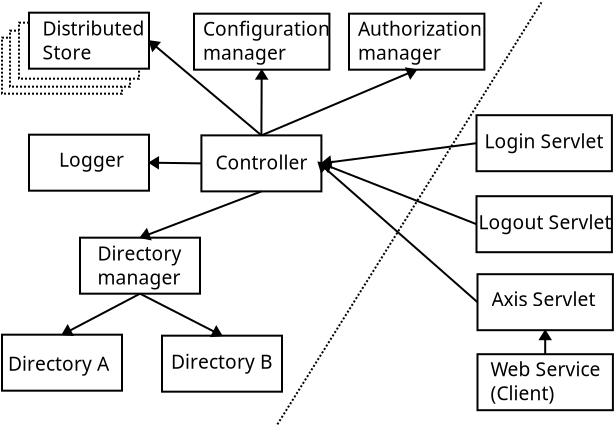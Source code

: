 <?xml version="1.0" encoding="UTF-8"?>
<dia:diagram xmlns:dia="http://www.lysator.liu.se/~alla/dia/">
  <dia:layer name="Background" visible="true">
    <dia:group>
      <dia:object type="Standard - Box" version="0" id="O0">
        <dia:attribute name="obj_pos">
          <dia:point val="10.2,7.05"/>
        </dia:attribute>
        <dia:attribute name="obj_bb">
          <dia:rectangle val="10.15,7;16.25,9.9"/>
        </dia:attribute>
        <dia:attribute name="elem_corner">
          <dia:point val="10.2,7.05"/>
        </dia:attribute>
        <dia:attribute name="elem_width">
          <dia:real val="6"/>
        </dia:attribute>
        <dia:attribute name="elem_height">
          <dia:real val="2.8"/>
        </dia:attribute>
        <dia:attribute name="show_background">
          <dia:boolean val="true"/>
        </dia:attribute>
      </dia:object>
      <dia:object type="Standard - Text" version="0" id="O1">
        <dia:attribute name="obj_pos">
          <dia:point val="10.9,8.75"/>
        </dia:attribute>
        <dia:attribute name="obj_bb">
          <dia:rectangle val="10.9,7.85;15.4,9.35"/>
        </dia:attribute>
        <dia:attribute name="text">
          <dia:composite type="text">
            <dia:attribute name="string">
              <dia:string>#Controller#</dia:string>
            </dia:attribute>
            <dia:attribute name="font">
              <dia:font family="luxi sans" style="0" name="Courier"/>
            </dia:attribute>
            <dia:attribute name="height">
              <dia:real val="1.2"/>
            </dia:attribute>
            <dia:attribute name="pos">
              <dia:point val="10.9,8.75"/>
            </dia:attribute>
            <dia:attribute name="color">
              <dia:color val="#000000"/>
            </dia:attribute>
            <dia:attribute name="alignment">
              <dia:enum val="0"/>
            </dia:attribute>
          </dia:composite>
        </dia:attribute>
      </dia:object>
    </dia:group>
    <dia:group>
      <dia:object type="Standard - Box" version="0" id="O2">
        <dia:attribute name="obj_pos">
          <dia:point val="0.23,2.165"/>
        </dia:attribute>
        <dia:attribute name="obj_bb">
          <dia:rectangle val="0.18,2.115;6.28,5.015"/>
        </dia:attribute>
        <dia:attribute name="elem_corner">
          <dia:point val="0.23,2.165"/>
        </dia:attribute>
        <dia:attribute name="elem_width">
          <dia:real val="6"/>
        </dia:attribute>
        <dia:attribute name="elem_height">
          <dia:real val="2.8"/>
        </dia:attribute>
        <dia:attribute name="show_background">
          <dia:boolean val="true"/>
        </dia:attribute>
        <dia:attribute name="line_style">
          <dia:enum val="4"/>
        </dia:attribute>
      </dia:object>
      <dia:object type="Standard - Box" version="0" id="O3">
        <dia:attribute name="obj_pos">
          <dia:point val="0.63,1.815"/>
        </dia:attribute>
        <dia:attribute name="obj_bb">
          <dia:rectangle val="0.58,1.765;6.68,4.665"/>
        </dia:attribute>
        <dia:attribute name="elem_corner">
          <dia:point val="0.63,1.815"/>
        </dia:attribute>
        <dia:attribute name="elem_width">
          <dia:real val="6"/>
        </dia:attribute>
        <dia:attribute name="elem_height">
          <dia:real val="2.8"/>
        </dia:attribute>
        <dia:attribute name="show_background">
          <dia:boolean val="true"/>
        </dia:attribute>
        <dia:attribute name="line_style">
          <dia:enum val="4"/>
        </dia:attribute>
      </dia:object>
      <dia:object type="Standard - Box" version="0" id="O4">
        <dia:attribute name="obj_pos">
          <dia:point val="1.08,1.415"/>
        </dia:attribute>
        <dia:attribute name="obj_bb">
          <dia:rectangle val="1.03,1.365;7.13,4.265"/>
        </dia:attribute>
        <dia:attribute name="elem_corner">
          <dia:point val="1.08,1.415"/>
        </dia:attribute>
        <dia:attribute name="elem_width">
          <dia:real val="6"/>
        </dia:attribute>
        <dia:attribute name="elem_height">
          <dia:real val="2.8"/>
        </dia:attribute>
        <dia:attribute name="show_background">
          <dia:boolean val="true"/>
        </dia:attribute>
        <dia:attribute name="line_style">
          <dia:enum val="4"/>
        </dia:attribute>
      </dia:object>
      <dia:group>
        <dia:object type="Standard - Box" version="0" id="O5">
          <dia:attribute name="obj_pos">
            <dia:point val="1.58,0.915"/>
          </dia:attribute>
          <dia:attribute name="obj_bb">
            <dia:rectangle val="1.53,0.865;7.63,3.765"/>
          </dia:attribute>
          <dia:attribute name="elem_corner">
            <dia:point val="1.58,0.915"/>
          </dia:attribute>
          <dia:attribute name="elem_width">
            <dia:real val="6"/>
          </dia:attribute>
          <dia:attribute name="elem_height">
            <dia:real val="2.8"/>
          </dia:attribute>
          <dia:attribute name="show_background">
            <dia:boolean val="true"/>
          </dia:attribute>
        </dia:object>
        <dia:object type="Standard - Text" version="0" id="O6">
          <dia:attribute name="obj_pos">
            <dia:point val="2.25,2.05"/>
          </dia:attribute>
          <dia:attribute name="obj_bb">
            <dia:rectangle val="2.25,1.15;7.15,3.85"/>
          </dia:attribute>
          <dia:attribute name="text">
            <dia:composite type="text">
              <dia:attribute name="string">
                <dia:string>#Distributed
Store#</dia:string>
              </dia:attribute>
              <dia:attribute name="font">
                <dia:font family="luxi sans" style="0" name="Courier"/>
              </dia:attribute>
              <dia:attribute name="height">
                <dia:real val="1.2"/>
              </dia:attribute>
              <dia:attribute name="pos">
                <dia:point val="2.25,2.05"/>
              </dia:attribute>
              <dia:attribute name="color">
                <dia:color val="#000000"/>
              </dia:attribute>
              <dia:attribute name="alignment">
                <dia:enum val="0"/>
              </dia:attribute>
            </dia:composite>
          </dia:attribute>
        </dia:object>
      </dia:group>
    </dia:group>
    <dia:group>
      <dia:object type="Standard - Box" version="0" id="O7">
        <dia:attribute name="obj_pos">
          <dia:point val="4.13,12.165"/>
        </dia:attribute>
        <dia:attribute name="obj_bb">
          <dia:rectangle val="4.08,12.115;10.18,15.015"/>
        </dia:attribute>
        <dia:attribute name="elem_corner">
          <dia:point val="4.13,12.165"/>
        </dia:attribute>
        <dia:attribute name="elem_width">
          <dia:real val="6"/>
        </dia:attribute>
        <dia:attribute name="elem_height">
          <dia:real val="2.8"/>
        </dia:attribute>
        <dia:attribute name="show_background">
          <dia:boolean val="true"/>
        </dia:attribute>
      </dia:object>
      <dia:object type="Standard - Text" version="0" id="O8">
        <dia:attribute name="obj_pos">
          <dia:point val="5,13.3"/>
        </dia:attribute>
        <dia:attribute name="obj_bb">
          <dia:rectangle val="5,12.4;9.2,15.1"/>
        </dia:attribute>
        <dia:attribute name="text">
          <dia:composite type="text">
            <dia:attribute name="string">
              <dia:string>#Directory
manager#</dia:string>
            </dia:attribute>
            <dia:attribute name="font">
              <dia:font family="luxi sans" style="0" name="Courier"/>
            </dia:attribute>
            <dia:attribute name="height">
              <dia:real val="1.2"/>
            </dia:attribute>
            <dia:attribute name="pos">
              <dia:point val="5,13.3"/>
            </dia:attribute>
            <dia:attribute name="color">
              <dia:color val="#000000"/>
            </dia:attribute>
            <dia:attribute name="alignment">
              <dia:enum val="0"/>
            </dia:attribute>
          </dia:composite>
        </dia:attribute>
      </dia:object>
    </dia:group>
    <dia:group>
      <dia:object type="Standard - Box" version="0" id="O9">
        <dia:attribute name="obj_pos">
          <dia:point val="8.23,17.065"/>
        </dia:attribute>
        <dia:attribute name="obj_bb">
          <dia:rectangle val="8.18,17.015;14.28,19.915"/>
        </dia:attribute>
        <dia:attribute name="elem_corner">
          <dia:point val="8.23,17.065"/>
        </dia:attribute>
        <dia:attribute name="elem_width">
          <dia:real val="6"/>
        </dia:attribute>
        <dia:attribute name="elem_height">
          <dia:real val="2.8"/>
        </dia:attribute>
        <dia:attribute name="show_background">
          <dia:boolean val="true"/>
        </dia:attribute>
      </dia:object>
      <dia:object type="Standard - Text" version="0" id="O10">
        <dia:attribute name="obj_pos">
          <dia:point val="8.68,18.715"/>
        </dia:attribute>
        <dia:attribute name="obj_bb">
          <dia:rectangle val="8.68,17.815;13.78,19.315"/>
        </dia:attribute>
        <dia:attribute name="text">
          <dia:composite type="text">
            <dia:attribute name="string">
              <dia:string>#Directory B#</dia:string>
            </dia:attribute>
            <dia:attribute name="font">
              <dia:font family="luxi sans" style="0" name="Courier"/>
            </dia:attribute>
            <dia:attribute name="height">
              <dia:real val="1.2"/>
            </dia:attribute>
            <dia:attribute name="pos">
              <dia:point val="8.68,18.715"/>
            </dia:attribute>
            <dia:attribute name="color">
              <dia:color val="#000000"/>
            </dia:attribute>
            <dia:attribute name="alignment">
              <dia:enum val="0"/>
            </dia:attribute>
          </dia:composite>
        </dia:attribute>
      </dia:object>
    </dia:group>
    <dia:group>
      <dia:object type="Standard - Box" version="0" id="O11">
        <dia:attribute name="obj_pos">
          <dia:point val="9.83,0.965"/>
        </dia:attribute>
        <dia:attribute name="obj_bb">
          <dia:rectangle val="9.78,0.915;16.65,3.815"/>
        </dia:attribute>
        <dia:attribute name="elem_corner">
          <dia:point val="9.83,0.965"/>
        </dia:attribute>
        <dia:attribute name="elem_width">
          <dia:real val="6.77"/>
        </dia:attribute>
        <dia:attribute name="elem_height">
          <dia:real val="2.8"/>
        </dia:attribute>
        <dia:attribute name="show_background">
          <dia:boolean val="true"/>
        </dia:attribute>
      </dia:object>
      <dia:object type="Standard - Text" version="0" id="O12">
        <dia:attribute name="obj_pos">
          <dia:point val="10.28,2.065"/>
        </dia:attribute>
        <dia:attribute name="obj_bb">
          <dia:rectangle val="10.28,1.165;16.28,3.865"/>
        </dia:attribute>
        <dia:attribute name="text">
          <dia:composite type="text">
            <dia:attribute name="string">
              <dia:string>#Configuration
manager#</dia:string>
            </dia:attribute>
            <dia:attribute name="font">
              <dia:font family="luxi sans" style="0" name="Courier"/>
            </dia:attribute>
            <dia:attribute name="height">
              <dia:real val="1.2"/>
            </dia:attribute>
            <dia:attribute name="pos">
              <dia:point val="10.28,2.065"/>
            </dia:attribute>
            <dia:attribute name="color">
              <dia:color val="#000000"/>
            </dia:attribute>
            <dia:attribute name="alignment">
              <dia:enum val="0"/>
            </dia:attribute>
          </dia:composite>
        </dia:attribute>
      </dia:object>
    </dia:group>
    <dia:group>
      <dia:object type="Standard - Box" version="0" id="O13">
        <dia:attribute name="obj_pos">
          <dia:point val="17.58,0.965"/>
        </dia:attribute>
        <dia:attribute name="obj_bb">
          <dia:rectangle val="17.53,0.915;24.4,3.815"/>
        </dia:attribute>
        <dia:attribute name="elem_corner">
          <dia:point val="17.58,0.965"/>
        </dia:attribute>
        <dia:attribute name="elem_width">
          <dia:real val="6.77"/>
        </dia:attribute>
        <dia:attribute name="elem_height">
          <dia:real val="2.8"/>
        </dia:attribute>
        <dia:attribute name="show_background">
          <dia:boolean val="true"/>
        </dia:attribute>
      </dia:object>
      <dia:object type="Standard - Text" version="0" id="O14">
        <dia:attribute name="obj_pos">
          <dia:point val="18.03,2.065"/>
        </dia:attribute>
        <dia:attribute name="obj_bb">
          <dia:rectangle val="18.03,1.165;23.93,3.865"/>
        </dia:attribute>
        <dia:attribute name="text">
          <dia:composite type="text">
            <dia:attribute name="string">
              <dia:string>#Authorization
manager#</dia:string>
            </dia:attribute>
            <dia:attribute name="font">
              <dia:font family="luxi sans" style="0" name="Courier"/>
            </dia:attribute>
            <dia:attribute name="height">
              <dia:real val="1.2"/>
            </dia:attribute>
            <dia:attribute name="pos">
              <dia:point val="18.03,2.065"/>
            </dia:attribute>
            <dia:attribute name="color">
              <dia:color val="#000000"/>
            </dia:attribute>
            <dia:attribute name="alignment">
              <dia:enum val="0"/>
            </dia:attribute>
          </dia:composite>
        </dia:attribute>
      </dia:object>
    </dia:group>
    <dia:group>
      <dia:object type="Standard - Box" version="0" id="O15">
        <dia:attribute name="obj_pos">
          <dia:point val="1.58,7.015"/>
        </dia:attribute>
        <dia:attribute name="obj_bb">
          <dia:rectangle val="1.53,6.965;7.63,9.865"/>
        </dia:attribute>
        <dia:attribute name="elem_corner">
          <dia:point val="1.58,7.015"/>
        </dia:attribute>
        <dia:attribute name="elem_width">
          <dia:real val="6"/>
        </dia:attribute>
        <dia:attribute name="elem_height">
          <dia:real val="2.8"/>
        </dia:attribute>
        <dia:attribute name="show_background">
          <dia:boolean val="true"/>
        </dia:attribute>
      </dia:object>
      <dia:object type="Standard - Text" version="0" id="O16">
        <dia:attribute name="obj_pos">
          <dia:point val="3.08,8.615"/>
        </dia:attribute>
        <dia:attribute name="obj_bb">
          <dia:rectangle val="3.08,7.715;6.18,9.215"/>
        </dia:attribute>
        <dia:attribute name="text">
          <dia:composite type="text">
            <dia:attribute name="string">
              <dia:string>#Logger#</dia:string>
            </dia:attribute>
            <dia:attribute name="font">
              <dia:font family="luxi sans" style="0" name="Courier"/>
            </dia:attribute>
            <dia:attribute name="height">
              <dia:real val="1.2"/>
            </dia:attribute>
            <dia:attribute name="pos">
              <dia:point val="3.08,8.615"/>
            </dia:attribute>
            <dia:attribute name="color">
              <dia:color val="#000000"/>
            </dia:attribute>
            <dia:attribute name="alignment">
              <dia:enum val="0"/>
            </dia:attribute>
          </dia:composite>
        </dia:attribute>
      </dia:object>
    </dia:group>
    <dia:group>
      <dia:object type="Standard - Box" version="0" id="O17">
        <dia:attribute name="obj_pos">
          <dia:point val="0.23,17.015"/>
        </dia:attribute>
        <dia:attribute name="obj_bb">
          <dia:rectangle val="0.18,16.965;6.28,19.865"/>
        </dia:attribute>
        <dia:attribute name="elem_corner">
          <dia:point val="0.23,17.015"/>
        </dia:attribute>
        <dia:attribute name="elem_width">
          <dia:real val="6"/>
        </dia:attribute>
        <dia:attribute name="elem_height">
          <dia:real val="2.8"/>
        </dia:attribute>
        <dia:attribute name="show_background">
          <dia:boolean val="true"/>
        </dia:attribute>
      </dia:object>
      <dia:object type="Standard - Text" version="0" id="O18">
        <dia:attribute name="obj_pos">
          <dia:point val="0.53,18.815"/>
        </dia:attribute>
        <dia:attribute name="obj_bb">
          <dia:rectangle val="0.53,17.915;5.63,19.415"/>
        </dia:attribute>
        <dia:attribute name="text">
          <dia:composite type="text">
            <dia:attribute name="string">
              <dia:string>#Directory A#</dia:string>
            </dia:attribute>
            <dia:attribute name="font">
              <dia:font family="luxi sans" style="0" name="Courier"/>
            </dia:attribute>
            <dia:attribute name="height">
              <dia:real val="1.2"/>
            </dia:attribute>
            <dia:attribute name="pos">
              <dia:point val="0.53,18.815"/>
            </dia:attribute>
            <dia:attribute name="color">
              <dia:color val="#000000"/>
            </dia:attribute>
            <dia:attribute name="alignment">
              <dia:enum val="0"/>
            </dia:attribute>
          </dia:composite>
        </dia:attribute>
      </dia:object>
    </dia:group>
    <dia:object type="Standard - Line" version="0" id="O19">
      <dia:attribute name="obj_pos">
        <dia:point val="14,21.5"/>
      </dia:attribute>
      <dia:attribute name="obj_bb">
        <dia:rectangle val="13.931,0.331;27.269,21.569"/>
      </dia:attribute>
      <dia:attribute name="conn_endpoints">
        <dia:point val="14,21.5"/>
        <dia:point val="27.2,0.4"/>
      </dia:attribute>
      <dia:attribute name="numcp">
        <dia:int val="1"/>
      </dia:attribute>
      <dia:attribute name="line_style">
        <dia:enum val="4"/>
      </dia:attribute>
    </dia:object>
    <dia:object type="Standard - Line" version="0" id="O20">
      <dia:attribute name="obj_pos">
        <dia:point val="7.13,14.965"/>
      </dia:attribute>
      <dia:attribute name="obj_bb">
        <dia:rectangle val="7.063,14.898;11.502,17.533"/>
      </dia:attribute>
      <dia:attribute name="conn_endpoints">
        <dia:point val="7.13,14.965"/>
        <dia:point val="11.23,17.065"/>
      </dia:attribute>
      <dia:attribute name="numcp">
        <dia:int val="1"/>
      </dia:attribute>
      <dia:attribute name="end_arrow">
        <dia:enum val="3"/>
      </dia:attribute>
      <dia:attribute name="end_arrow_length">
        <dia:real val="0.4"/>
      </dia:attribute>
      <dia:attribute name="end_arrow_width">
        <dia:real val="0.5"/>
      </dia:attribute>
      <dia:connections>
        <dia:connection handle="0" to="O7" connection="6"/>
        <dia:connection handle="1" to="O9" connection="1"/>
      </dia:connections>
    </dia:object>
    <dia:object type="Standard - Line" version="0" id="O21">
      <dia:attribute name="obj_pos">
        <dia:point val="10.2,8.45"/>
      </dia:attribute>
      <dia:attribute name="obj_bb">
        <dia:rectangle val="7.523,7.914;10.251,8.916"/>
      </dia:attribute>
      <dia:attribute name="conn_endpoints">
        <dia:point val="10.2,8.45"/>
        <dia:point val="7.58,8.415"/>
      </dia:attribute>
      <dia:attribute name="numcp">
        <dia:int val="1"/>
      </dia:attribute>
      <dia:attribute name="end_arrow">
        <dia:enum val="3"/>
      </dia:attribute>
      <dia:attribute name="end_arrow_length">
        <dia:real val="0.4"/>
      </dia:attribute>
      <dia:attribute name="end_arrow_width">
        <dia:real val="0.5"/>
      </dia:attribute>
      <dia:connections>
        <dia:connection handle="0" to="O0" connection="3"/>
        <dia:connection handle="1" to="O15" connection="4"/>
      </dia:connections>
    </dia:object>
    <dia:object type="Standard - Line" version="0" id="O22">
      <dia:attribute name="obj_pos">
        <dia:point val="13.2,9.85"/>
      </dia:attribute>
      <dia:attribute name="obj_bb">
        <dia:rectangle val="6.905,9.785;13.264,12.65"/>
      </dia:attribute>
      <dia:attribute name="conn_endpoints">
        <dia:point val="13.2,9.85"/>
        <dia:point val="7.13,12.165"/>
      </dia:attribute>
      <dia:attribute name="numcp">
        <dia:int val="1"/>
      </dia:attribute>
      <dia:attribute name="end_arrow">
        <dia:enum val="3"/>
      </dia:attribute>
      <dia:attribute name="end_arrow_length">
        <dia:real val="0.4"/>
      </dia:attribute>
      <dia:attribute name="end_arrow_width">
        <dia:real val="0.5"/>
      </dia:attribute>
      <dia:connections>
        <dia:connection handle="0" to="O0" connection="6"/>
        <dia:connection handle="1" to="O7" connection="1"/>
      </dia:connections>
    </dia:object>
    <dia:object type="Standard - Line" version="0" id="O23">
      <dia:attribute name="obj_pos">
        <dia:point val="7.13,14.965"/>
      </dia:attribute>
      <dia:attribute name="obj_bb">
        <dia:rectangle val="2.953,14.898;7.198,17.481"/>
      </dia:attribute>
      <dia:attribute name="conn_endpoints">
        <dia:point val="7.13,14.965"/>
        <dia:point val="3.23,17.015"/>
      </dia:attribute>
      <dia:attribute name="numcp">
        <dia:int val="1"/>
      </dia:attribute>
      <dia:attribute name="end_arrow">
        <dia:enum val="3"/>
      </dia:attribute>
      <dia:attribute name="end_arrow_length">
        <dia:real val="0.4"/>
      </dia:attribute>
      <dia:attribute name="end_arrow_width">
        <dia:real val="0.5"/>
      </dia:attribute>
      <dia:connections>
        <dia:connection handle="0" to="O7" connection="6"/>
        <dia:connection handle="1" to="O17" connection="1"/>
      </dia:connections>
    </dia:object>
    <dia:object type="Standard - Line" version="0" id="O24">
      <dia:attribute name="obj_pos">
        <dia:point val="13.2,7.05"/>
      </dia:attribute>
      <dia:attribute name="obj_bb">
        <dia:rectangle val="12.715,3.713;13.715,7.1"/>
      </dia:attribute>
      <dia:attribute name="conn_endpoints">
        <dia:point val="13.2,7.05"/>
        <dia:point val="13.215,3.765"/>
      </dia:attribute>
      <dia:attribute name="numcp">
        <dia:int val="1"/>
      </dia:attribute>
      <dia:attribute name="end_arrow">
        <dia:enum val="3"/>
      </dia:attribute>
      <dia:attribute name="end_arrow_length">
        <dia:real val="0.4"/>
      </dia:attribute>
      <dia:attribute name="end_arrow_width">
        <dia:real val="0.5"/>
      </dia:attribute>
      <dia:connections>
        <dia:connection handle="0" to="O0" connection="1"/>
        <dia:connection handle="1" to="O11" connection="6"/>
      </dia:connections>
    </dia:object>
    <dia:object type="Standard - Line" version="0" id="O25">
      <dia:attribute name="obj_pos">
        <dia:point val="13.2,7.05"/>
      </dia:attribute>
      <dia:attribute name="obj_bb">
        <dia:rectangle val="13.134,3.285;21.206,7.116"/>
      </dia:attribute>
      <dia:attribute name="conn_endpoints">
        <dia:point val="13.2,7.05"/>
        <dia:point val="20.965,3.765"/>
      </dia:attribute>
      <dia:attribute name="numcp">
        <dia:int val="1"/>
      </dia:attribute>
      <dia:attribute name="end_arrow">
        <dia:enum val="3"/>
      </dia:attribute>
      <dia:attribute name="end_arrow_length">
        <dia:real val="0.4"/>
      </dia:attribute>
      <dia:attribute name="end_arrow_width">
        <dia:real val="0.5"/>
      </dia:attribute>
      <dia:connections>
        <dia:connection handle="0" to="O0" connection="1"/>
        <dia:connection handle="1" to="O13" connection="6"/>
      </dia:connections>
    </dia:object>
    <dia:object type="Standard - Line" version="0" id="O26">
      <dia:attribute name="obj_pos">
        <dia:point val="13.2,7.05"/>
      </dia:attribute>
      <dia:attribute name="obj_bb">
        <dia:rectangle val="7.22,1.9;13.271,7.12"/>
      </dia:attribute>
      <dia:attribute name="conn_endpoints">
        <dia:point val="13.2,7.05"/>
        <dia:point val="7.58,2.315"/>
      </dia:attribute>
      <dia:attribute name="numcp">
        <dia:int val="1"/>
      </dia:attribute>
      <dia:attribute name="end_arrow">
        <dia:enum val="3"/>
      </dia:attribute>
      <dia:attribute name="end_arrow_length">
        <dia:real val="0.4"/>
      </dia:attribute>
      <dia:attribute name="end_arrow_width">
        <dia:real val="0.5"/>
      </dia:attribute>
      <dia:connections>
        <dia:connection handle="0" to="O0" connection="1"/>
        <dia:connection handle="1" to="O5" connection="4"/>
      </dia:connections>
    </dia:object>
    <dia:group>
      <dia:object type="Standard - Box" version="0" id="O27">
        <dia:attribute name="obj_pos">
          <dia:point val="24.005,17.991"/>
        </dia:attribute>
        <dia:attribute name="obj_bb">
          <dia:rectangle val="23.955,17.941;30.825,20.841"/>
        </dia:attribute>
        <dia:attribute name="elem_corner">
          <dia:point val="24.005,17.991"/>
        </dia:attribute>
        <dia:attribute name="elem_width">
          <dia:real val="6.77"/>
        </dia:attribute>
        <dia:attribute name="elem_height">
          <dia:real val="2.8"/>
        </dia:attribute>
        <dia:attribute name="show_background">
          <dia:boolean val="true"/>
        </dia:attribute>
      </dia:object>
      <dia:object type="Standard - Text" version="0" id="O28">
        <dia:attribute name="obj_pos">
          <dia:point val="24.655,19.091"/>
        </dia:attribute>
        <dia:attribute name="obj_bb">
          <dia:rectangle val="24.655,18.191;30.255,20.891"/>
        </dia:attribute>
        <dia:attribute name="text">
          <dia:composite type="text">
            <dia:attribute name="string">
              <dia:string>#Web Service
(Client)#</dia:string>
            </dia:attribute>
            <dia:attribute name="font">
              <dia:font family="luxi sans" style="0" name="Courier"/>
            </dia:attribute>
            <dia:attribute name="height">
              <dia:real val="1.2"/>
            </dia:attribute>
            <dia:attribute name="pos">
              <dia:point val="24.655,19.091"/>
            </dia:attribute>
            <dia:attribute name="color">
              <dia:color val="#000000"/>
            </dia:attribute>
            <dia:attribute name="alignment">
              <dia:enum val="0"/>
            </dia:attribute>
          </dia:composite>
        </dia:attribute>
      </dia:object>
    </dia:group>
    <dia:group>
      <dia:object type="Standard - Box" version="0" id="O29">
        <dia:attribute name="obj_pos">
          <dia:point val="24.005,13.991"/>
        </dia:attribute>
        <dia:attribute name="obj_bb">
          <dia:rectangle val="23.955,13.941;30.825,16.841"/>
        </dia:attribute>
        <dia:attribute name="elem_corner">
          <dia:point val="24.005,13.991"/>
        </dia:attribute>
        <dia:attribute name="elem_width">
          <dia:real val="6.77"/>
        </dia:attribute>
        <dia:attribute name="elem_height">
          <dia:real val="2.8"/>
        </dia:attribute>
        <dia:attribute name="show_background">
          <dia:boolean val="true"/>
        </dia:attribute>
      </dia:object>
      <dia:object type="Standard - Text" version="0" id="O30">
        <dia:attribute name="obj_pos">
          <dia:point val="24.705,15.591"/>
        </dia:attribute>
        <dia:attribute name="obj_bb">
          <dia:rectangle val="24.705,14.691;30.005,16.191"/>
        </dia:attribute>
        <dia:attribute name="text">
          <dia:composite type="text">
            <dia:attribute name="string">
              <dia:string>#Axis Servlet#</dia:string>
            </dia:attribute>
            <dia:attribute name="font">
              <dia:font family="luxi sans" style="0" name="Courier"/>
            </dia:attribute>
            <dia:attribute name="height">
              <dia:real val="1.2"/>
            </dia:attribute>
            <dia:attribute name="pos">
              <dia:point val="24.705,15.591"/>
            </dia:attribute>
            <dia:attribute name="color">
              <dia:color val="#000000"/>
            </dia:attribute>
            <dia:attribute name="alignment">
              <dia:enum val="0"/>
            </dia:attribute>
          </dia:composite>
        </dia:attribute>
      </dia:object>
    </dia:group>
    <dia:group>
      <dia:object type="Standard - Box" version="0" id="O31">
        <dia:attribute name="obj_pos">
          <dia:point val="23.955,10.091"/>
        </dia:attribute>
        <dia:attribute name="obj_bb">
          <dia:rectangle val="23.905,10.041;30.775,12.941"/>
        </dia:attribute>
        <dia:attribute name="elem_corner">
          <dia:point val="23.955,10.091"/>
        </dia:attribute>
        <dia:attribute name="elem_width">
          <dia:real val="6.77"/>
        </dia:attribute>
        <dia:attribute name="elem_height">
          <dia:real val="2.8"/>
        </dia:attribute>
        <dia:attribute name="show_background">
          <dia:boolean val="true"/>
        </dia:attribute>
      </dia:object>
      <dia:object type="Standard - Text" version="0" id="O32">
        <dia:attribute name="obj_pos">
          <dia:point val="24.055,11.741"/>
        </dia:attribute>
        <dia:attribute name="obj_bb">
          <dia:rectangle val="24.055,10.841;30.605,12.341"/>
        </dia:attribute>
        <dia:attribute name="text">
          <dia:composite type="text">
            <dia:attribute name="string">
              <dia:string>#Logout Servlet#</dia:string>
            </dia:attribute>
            <dia:attribute name="font">
              <dia:font family="luxi sans" style="0" name="Courier"/>
            </dia:attribute>
            <dia:attribute name="height">
              <dia:real val="1.2"/>
            </dia:attribute>
            <dia:attribute name="pos">
              <dia:point val="24.055,11.741"/>
            </dia:attribute>
            <dia:attribute name="color">
              <dia:color val="#000000"/>
            </dia:attribute>
            <dia:attribute name="alignment">
              <dia:enum val="0"/>
            </dia:attribute>
          </dia:composite>
        </dia:attribute>
      </dia:object>
    </dia:group>
    <dia:group>
      <dia:object type="Standard - Box" version="0" id="O33">
        <dia:attribute name="obj_pos">
          <dia:point val="23.955,6.041"/>
        </dia:attribute>
        <dia:attribute name="obj_bb">
          <dia:rectangle val="23.905,5.991;30.775,8.891"/>
        </dia:attribute>
        <dia:attribute name="elem_corner">
          <dia:point val="23.955,6.041"/>
        </dia:attribute>
        <dia:attribute name="elem_width">
          <dia:real val="6.77"/>
        </dia:attribute>
        <dia:attribute name="elem_height">
          <dia:real val="2.8"/>
        </dia:attribute>
        <dia:attribute name="show_background">
          <dia:boolean val="true"/>
        </dia:attribute>
      </dia:object>
      <dia:object type="Standard - Text" version="0" id="O34">
        <dia:attribute name="obj_pos">
          <dia:point val="24.355,7.691"/>
        </dia:attribute>
        <dia:attribute name="obj_bb">
          <dia:rectangle val="24.355,6.791;30.255,8.291"/>
        </dia:attribute>
        <dia:attribute name="text">
          <dia:composite type="text">
            <dia:attribute name="string">
              <dia:string>#Login Servlet#</dia:string>
            </dia:attribute>
            <dia:attribute name="font">
              <dia:font family="luxi sans" style="0" name="Courier"/>
            </dia:attribute>
            <dia:attribute name="height">
              <dia:real val="1.2"/>
            </dia:attribute>
            <dia:attribute name="pos">
              <dia:point val="24.355,7.691"/>
            </dia:attribute>
            <dia:attribute name="color">
              <dia:color val="#000000"/>
            </dia:attribute>
            <dia:attribute name="alignment">
              <dia:enum val="0"/>
            </dia:attribute>
          </dia:composite>
        </dia:attribute>
      </dia:object>
    </dia:group>
    <dia:object type="Standard - Line" version="0" id="O35">
      <dia:attribute name="obj_pos">
        <dia:point val="23.955,7.441"/>
      </dia:attribute>
      <dia:attribute name="obj_bb">
        <dia:rectangle val="16.086,7.385;24.011,8.952"/>
      </dia:attribute>
      <dia:attribute name="conn_endpoints">
        <dia:point val="23.955,7.441"/>
        <dia:point val="16.2,8.45"/>
      </dia:attribute>
      <dia:attribute name="numcp">
        <dia:int val="1"/>
      </dia:attribute>
      <dia:attribute name="end_arrow">
        <dia:enum val="3"/>
      </dia:attribute>
      <dia:attribute name="end_arrow_length">
        <dia:real val="0.4"/>
      </dia:attribute>
      <dia:attribute name="end_arrow_width">
        <dia:real val="0.5"/>
      </dia:attribute>
      <dia:connections>
        <dia:connection handle="0" to="O33" connection="3"/>
        <dia:connection handle="1" to="O0" connection="4"/>
      </dia:connections>
    </dia:object>
    <dia:object type="Standard - Line" version="0" id="O36">
      <dia:attribute name="obj_pos">
        <dia:point val="23.955,11.491"/>
      </dia:attribute>
      <dia:attribute name="obj_bb">
        <dia:rectangle val="15.971,7.966;24.02,11.556"/>
      </dia:attribute>
      <dia:attribute name="conn_endpoints">
        <dia:point val="23.955,11.491"/>
        <dia:point val="16.2,8.45"/>
      </dia:attribute>
      <dia:attribute name="numcp">
        <dia:int val="1"/>
      </dia:attribute>
      <dia:attribute name="end_arrow">
        <dia:enum val="3"/>
      </dia:attribute>
      <dia:attribute name="end_arrow_length">
        <dia:real val="0.4"/>
      </dia:attribute>
      <dia:attribute name="end_arrow_width">
        <dia:real val="0.5"/>
      </dia:attribute>
      <dia:connections>
        <dia:connection handle="0" to="O31" connection="3"/>
        <dia:connection handle="1" to="O0" connection="4"/>
      </dia:connections>
    </dia:object>
    <dia:object type="Standard - Line" version="0" id="O37">
      <dia:attribute name="obj_pos">
        <dia:point val="24.005,15.391"/>
      </dia:attribute>
      <dia:attribute name="obj_bb">
        <dia:rectangle val="15.662,7.973;24.076,15.462"/>
      </dia:attribute>
      <dia:attribute name="conn_endpoints">
        <dia:point val="24.005,15.391"/>
        <dia:point val="16.03,8.381"/>
      </dia:attribute>
      <dia:attribute name="numcp">
        <dia:int val="1"/>
      </dia:attribute>
      <dia:attribute name="end_arrow">
        <dia:enum val="3"/>
      </dia:attribute>
      <dia:attribute name="end_arrow_length">
        <dia:real val="0.4"/>
      </dia:attribute>
      <dia:attribute name="end_arrow_width">
        <dia:real val="0.5"/>
      </dia:attribute>
      <dia:connections>
        <dia:connection handle="0" to="O29" connection="3"/>
      </dia:connections>
    </dia:object>
    <dia:object type="Standard - Line" version="0" id="O38">
      <dia:attribute name="obj_pos">
        <dia:point val="27.39,17.991"/>
      </dia:attribute>
      <dia:attribute name="obj_bb">
        <dia:rectangle val="26.89,16.741;27.89,18.041"/>
      </dia:attribute>
      <dia:attribute name="conn_endpoints">
        <dia:point val="27.39,17.991"/>
        <dia:point val="27.39,16.791"/>
      </dia:attribute>
      <dia:attribute name="numcp">
        <dia:int val="1"/>
      </dia:attribute>
      <dia:attribute name="end_arrow">
        <dia:enum val="3"/>
      </dia:attribute>
      <dia:attribute name="end_arrow_length">
        <dia:real val="0.4"/>
      </dia:attribute>
      <dia:attribute name="end_arrow_width">
        <dia:real val="0.5"/>
      </dia:attribute>
      <dia:connections>
        <dia:connection handle="0" to="O27" connection="1"/>
        <dia:connection handle="1" to="O29" connection="6"/>
      </dia:connections>
    </dia:object>
  </dia:layer>
</dia:diagram>
